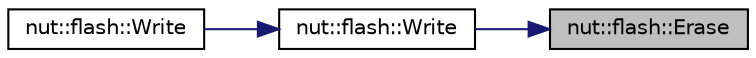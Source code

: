 digraph "nut::flash::Erase"
{
 // LATEX_PDF_SIZE
  edge [fontname="Helvetica",fontsize="10",labelfontname="Helvetica",labelfontsize="10"];
  node [fontname="Helvetica",fontsize="10",shape=record];
  rankdir="RL";
  Node1 [label="nut::flash::Erase",height=0.2,width=0.4,color="black", fillcolor="grey75", style="filled", fontcolor="black",tooltip="1セクタのフラッシュ消去"];
  Node1 -> Node2 [dir="back",color="midnightblue",fontsize="10",style="solid",fontname="Helvetica"];
  Node2 [label="nut::flash::Write",height=0.2,width=0.4,color="black", fillcolor="white", style="filled",URL="$d8/d41/namespacenut_1_1flash.html#a03166e359f41822b50c338d9f6cb8d04",tooltip="フラッシュ書き込み"];
  Node2 -> Node3 [dir="back",color="midnightblue",fontsize="10",style="solid",fontname="Helvetica"];
  Node3 [label="nut::flash::Write",height=0.2,width=0.4,color="black", fillcolor="white", style="filled",URL="$d8/d41/namespacenut_1_1flash.html#abddd5e514a84d82676beb41480a67483",tooltip="フラッシュ書き込み"];
}

